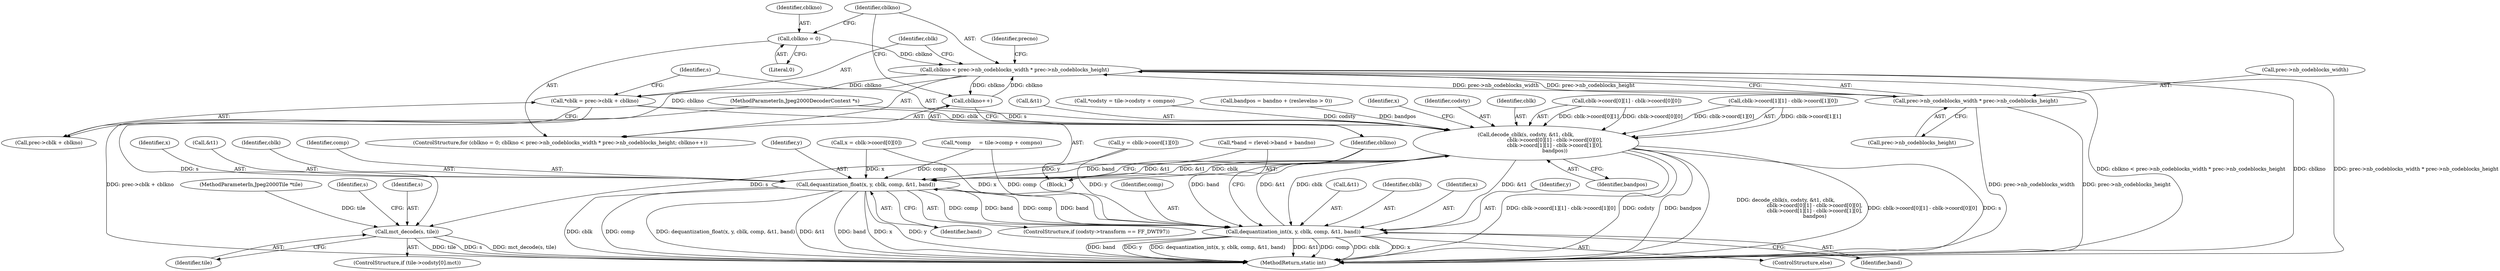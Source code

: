 digraph "0_FFmpeg_fe448cd28d674c3eff3072552eae366d0b659ce9@integer" {
"1000291" [label="(Call,*cblk = prec->cblk + cblkno)"];
"1000276" [label="(Call,cblkno < prec->nb_codeblocks_width * prec->nb_codeblocks_height)"];
"1000285" [label="(Call,cblkno++)"];
"1000273" [label="(Call,cblkno = 0)"];
"1000278" [label="(Call,prec->nb_codeblocks_width * prec->nb_codeblocks_height)"];
"1000298" [label="(Call,decode_cblk(s, codsty, &t1, cblk,\n                                    cblk->coord[0][1] - cblk->coord[0][0],\n                                    cblk->coord[1][1] - cblk->coord[1][0],\n                                    bandpos))"];
"1000359" [label="(Call,dequantization_float(x, y, cblk, comp, &t1, band))"];
"1000368" [label="(Call,dequantization_int(x, y, cblk, comp, &t1, band))"];
"1000405" [label="(Call,mct_decode(s, tile))"];
"1000360" [label="(Identifier,x)"];
"1000300" [label="(Identifier,codsty)"];
"1000286" [label="(Identifier,cblkno)"];
"1000277" [label="(Identifier,cblkno)"];
"1000344" [label="(Call,y = cblk->coord[1][0])"];
"1000193" [label="(Call,*band = rlevel->band + bandno)"];
"1000278" [label="(Call,prec->nb_codeblocks_width * prec->nb_codeblocks_height)"];
"1000119" [label="(MethodParameterIn,Jpeg2000DecoderContext *s)"];
"1000372" [label="(Identifier,comp)"];
"1000334" [label="(Identifier,bandpos)"];
"1000285" [label="(Call,cblkno++)"];
"1000335" [label="(Call,x = cblk->coord[0][0])"];
"1000287" [label="(Block,)"];
"1000353" [label="(ControlStructure,if (codsty->transform == FF_DWT97))"];
"1000368" [label="(Call,dequantization_int(x, y, cblk, comp, &t1, band))"];
"1000303" [label="(Identifier,cblk)"];
"1000304" [label="(Call,cblk->coord[0][1] - cblk->coord[0][0])"];
"1000282" [label="(Call,prec->nb_codeblocks_height)"];
"1000319" [label="(Call,cblk->coord[1][1] - cblk->coord[1][0])"];
"1000364" [label="(Call,&t1)"];
"1000273" [label="(Call,cblkno = 0)"];
"1000275" [label="(Literal,0)"];
"1000143" [label="(Call,*comp     = tile->comp + compno)"];
"1001090" [label="(MethodReturn,static int)"];
"1000299" [label="(Identifier,s)"];
"1000412" [label="(Identifier,s)"];
"1000293" [label="(Call,prec->cblk + cblkno)"];
"1000292" [label="(Identifier,cblk)"];
"1000359" [label="(Call,dequantization_float(x, y, cblk, comp, &t1, band))"];
"1000373" [label="(Call,&t1)"];
"1000406" [label="(Identifier,s)"];
"1000405" [label="(Call,mct_decode(s, tile))"];
"1000276" [label="(Call,cblkno < prec->nb_codeblocks_width * prec->nb_codeblocks_height)"];
"1000362" [label="(Identifier,cblk)"];
"1000375" [label="(Identifier,band)"];
"1000363" [label="(Identifier,comp)"];
"1000367" [label="(ControlStructure,else)"];
"1000301" [label="(Call,&t1)"];
"1000274" [label="(Identifier,cblkno)"];
"1000298" [label="(Call,decode_cblk(s, codsty, &t1, cblk,\n                                    cblk->coord[0][1] - cblk->coord[0][0],\n                                    cblk->coord[1][1] - cblk->coord[1][0],\n                                    bandpos))"];
"1000397" [label="(ControlStructure,if (tile->codsty[0].mct))"];
"1000120" [label="(MethodParameterIn,Jpeg2000Tile *tile)"];
"1000291" [label="(Call,*cblk = prec->cblk + cblkno)"];
"1000151" [label="(Call,*codsty = tile->codsty + compno)"];
"1000272" [label="(ControlStructure,for (cblkno = 0; cblkno < prec->nb_codeblocks_width * prec->nb_codeblocks_height; cblkno++))"];
"1000205" [label="(Call,bandpos = bandno + (reslevelno > 0))"];
"1000279" [label="(Call,prec->nb_codeblocks_width)"];
"1000371" [label="(Identifier,cblk)"];
"1000366" [label="(Identifier,band)"];
"1000361" [label="(Identifier,y)"];
"1000369" [label="(Identifier,x)"];
"1000407" [label="(Identifier,tile)"];
"1000262" [label="(Identifier,precno)"];
"1000336" [label="(Identifier,x)"];
"1000370" [label="(Identifier,y)"];
"1000291" -> "1000287"  [label="AST: "];
"1000291" -> "1000293"  [label="CFG: "];
"1000292" -> "1000291"  [label="AST: "];
"1000293" -> "1000291"  [label="AST: "];
"1000299" -> "1000291"  [label="CFG: "];
"1000291" -> "1001090"  [label="DDG: prec->cblk + cblkno"];
"1000276" -> "1000291"  [label="DDG: cblkno"];
"1000291" -> "1000298"  [label="DDG: cblk"];
"1000276" -> "1000272"  [label="AST: "];
"1000276" -> "1000278"  [label="CFG: "];
"1000277" -> "1000276"  [label="AST: "];
"1000278" -> "1000276"  [label="AST: "];
"1000292" -> "1000276"  [label="CFG: "];
"1000262" -> "1000276"  [label="CFG: "];
"1000276" -> "1001090"  [label="DDG: prec->nb_codeblocks_width * prec->nb_codeblocks_height"];
"1000276" -> "1001090"  [label="DDG: cblkno < prec->nb_codeblocks_width * prec->nb_codeblocks_height"];
"1000276" -> "1001090"  [label="DDG: cblkno"];
"1000285" -> "1000276"  [label="DDG: cblkno"];
"1000273" -> "1000276"  [label="DDG: cblkno"];
"1000278" -> "1000276"  [label="DDG: prec->nb_codeblocks_width"];
"1000278" -> "1000276"  [label="DDG: prec->nb_codeblocks_height"];
"1000276" -> "1000285"  [label="DDG: cblkno"];
"1000276" -> "1000293"  [label="DDG: cblkno"];
"1000285" -> "1000272"  [label="AST: "];
"1000285" -> "1000286"  [label="CFG: "];
"1000286" -> "1000285"  [label="AST: "];
"1000277" -> "1000285"  [label="CFG: "];
"1000273" -> "1000272"  [label="AST: "];
"1000273" -> "1000275"  [label="CFG: "];
"1000274" -> "1000273"  [label="AST: "];
"1000275" -> "1000273"  [label="AST: "];
"1000277" -> "1000273"  [label="CFG: "];
"1000278" -> "1000282"  [label="CFG: "];
"1000279" -> "1000278"  [label="AST: "];
"1000282" -> "1000278"  [label="AST: "];
"1000278" -> "1001090"  [label="DDG: prec->nb_codeblocks_height"];
"1000278" -> "1001090"  [label="DDG: prec->nb_codeblocks_width"];
"1000298" -> "1000287"  [label="AST: "];
"1000298" -> "1000334"  [label="CFG: "];
"1000299" -> "1000298"  [label="AST: "];
"1000300" -> "1000298"  [label="AST: "];
"1000301" -> "1000298"  [label="AST: "];
"1000303" -> "1000298"  [label="AST: "];
"1000304" -> "1000298"  [label="AST: "];
"1000319" -> "1000298"  [label="AST: "];
"1000334" -> "1000298"  [label="AST: "];
"1000336" -> "1000298"  [label="CFG: "];
"1000298" -> "1001090"  [label="DDG: bandpos"];
"1000298" -> "1001090"  [label="DDG: decode_cblk(s, codsty, &t1, cblk,\n                                    cblk->coord[0][1] - cblk->coord[0][0],\n                                    cblk->coord[1][1] - cblk->coord[1][0],\n                                    bandpos)"];
"1000298" -> "1001090"  [label="DDG: cblk->coord[0][1] - cblk->coord[0][0]"];
"1000298" -> "1001090"  [label="DDG: s"];
"1000298" -> "1001090"  [label="DDG: cblk->coord[1][1] - cblk->coord[1][0]"];
"1000298" -> "1001090"  [label="DDG: codsty"];
"1000119" -> "1000298"  [label="DDG: s"];
"1000151" -> "1000298"  [label="DDG: codsty"];
"1000359" -> "1000298"  [label="DDG: &t1"];
"1000368" -> "1000298"  [label="DDG: &t1"];
"1000304" -> "1000298"  [label="DDG: cblk->coord[0][1]"];
"1000304" -> "1000298"  [label="DDG: cblk->coord[0][0]"];
"1000319" -> "1000298"  [label="DDG: cblk->coord[1][1]"];
"1000319" -> "1000298"  [label="DDG: cblk->coord[1][0]"];
"1000205" -> "1000298"  [label="DDG: bandpos"];
"1000298" -> "1000359"  [label="DDG: cblk"];
"1000298" -> "1000359"  [label="DDG: &t1"];
"1000298" -> "1000368"  [label="DDG: cblk"];
"1000298" -> "1000368"  [label="DDG: &t1"];
"1000298" -> "1000405"  [label="DDG: s"];
"1000359" -> "1000353"  [label="AST: "];
"1000359" -> "1000366"  [label="CFG: "];
"1000360" -> "1000359"  [label="AST: "];
"1000361" -> "1000359"  [label="AST: "];
"1000362" -> "1000359"  [label="AST: "];
"1000363" -> "1000359"  [label="AST: "];
"1000364" -> "1000359"  [label="AST: "];
"1000366" -> "1000359"  [label="AST: "];
"1000286" -> "1000359"  [label="CFG: "];
"1000359" -> "1001090"  [label="DDG: y"];
"1000359" -> "1001090"  [label="DDG: &t1"];
"1000359" -> "1001090"  [label="DDG: band"];
"1000359" -> "1001090"  [label="DDG: x"];
"1000359" -> "1001090"  [label="DDG: cblk"];
"1000359" -> "1001090"  [label="DDG: comp"];
"1000359" -> "1001090"  [label="DDG: dequantization_float(x, y, cblk, comp, &t1, band)"];
"1000335" -> "1000359"  [label="DDG: x"];
"1000344" -> "1000359"  [label="DDG: y"];
"1000143" -> "1000359"  [label="DDG: comp"];
"1000368" -> "1000359"  [label="DDG: comp"];
"1000368" -> "1000359"  [label="DDG: band"];
"1000193" -> "1000359"  [label="DDG: band"];
"1000359" -> "1000368"  [label="DDG: comp"];
"1000359" -> "1000368"  [label="DDG: band"];
"1000368" -> "1000367"  [label="AST: "];
"1000368" -> "1000375"  [label="CFG: "];
"1000369" -> "1000368"  [label="AST: "];
"1000370" -> "1000368"  [label="AST: "];
"1000371" -> "1000368"  [label="AST: "];
"1000372" -> "1000368"  [label="AST: "];
"1000373" -> "1000368"  [label="AST: "];
"1000375" -> "1000368"  [label="AST: "];
"1000286" -> "1000368"  [label="CFG: "];
"1000368" -> "1001090"  [label="DDG: x"];
"1000368" -> "1001090"  [label="DDG: band"];
"1000368" -> "1001090"  [label="DDG: y"];
"1000368" -> "1001090"  [label="DDG: dequantization_int(x, y, cblk, comp, &t1, band)"];
"1000368" -> "1001090"  [label="DDG: &t1"];
"1000368" -> "1001090"  [label="DDG: comp"];
"1000368" -> "1001090"  [label="DDG: cblk"];
"1000335" -> "1000368"  [label="DDG: x"];
"1000344" -> "1000368"  [label="DDG: y"];
"1000143" -> "1000368"  [label="DDG: comp"];
"1000193" -> "1000368"  [label="DDG: band"];
"1000405" -> "1000397"  [label="AST: "];
"1000405" -> "1000407"  [label="CFG: "];
"1000406" -> "1000405"  [label="AST: "];
"1000407" -> "1000405"  [label="AST: "];
"1000412" -> "1000405"  [label="CFG: "];
"1000405" -> "1001090"  [label="DDG: mct_decode(s, tile)"];
"1000405" -> "1001090"  [label="DDG: tile"];
"1000405" -> "1001090"  [label="DDG: s"];
"1000119" -> "1000405"  [label="DDG: s"];
"1000120" -> "1000405"  [label="DDG: tile"];
}
